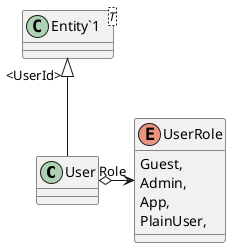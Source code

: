 @startuml
class User {
}
enum UserRole {
    Guest,
    Admin,
    App,
    PlainUser,
}
class "Entity`1"<T> {
}
"Entity`1" "<UserId>" <|-- User
User o-> "Role" UserRole
@enduml
